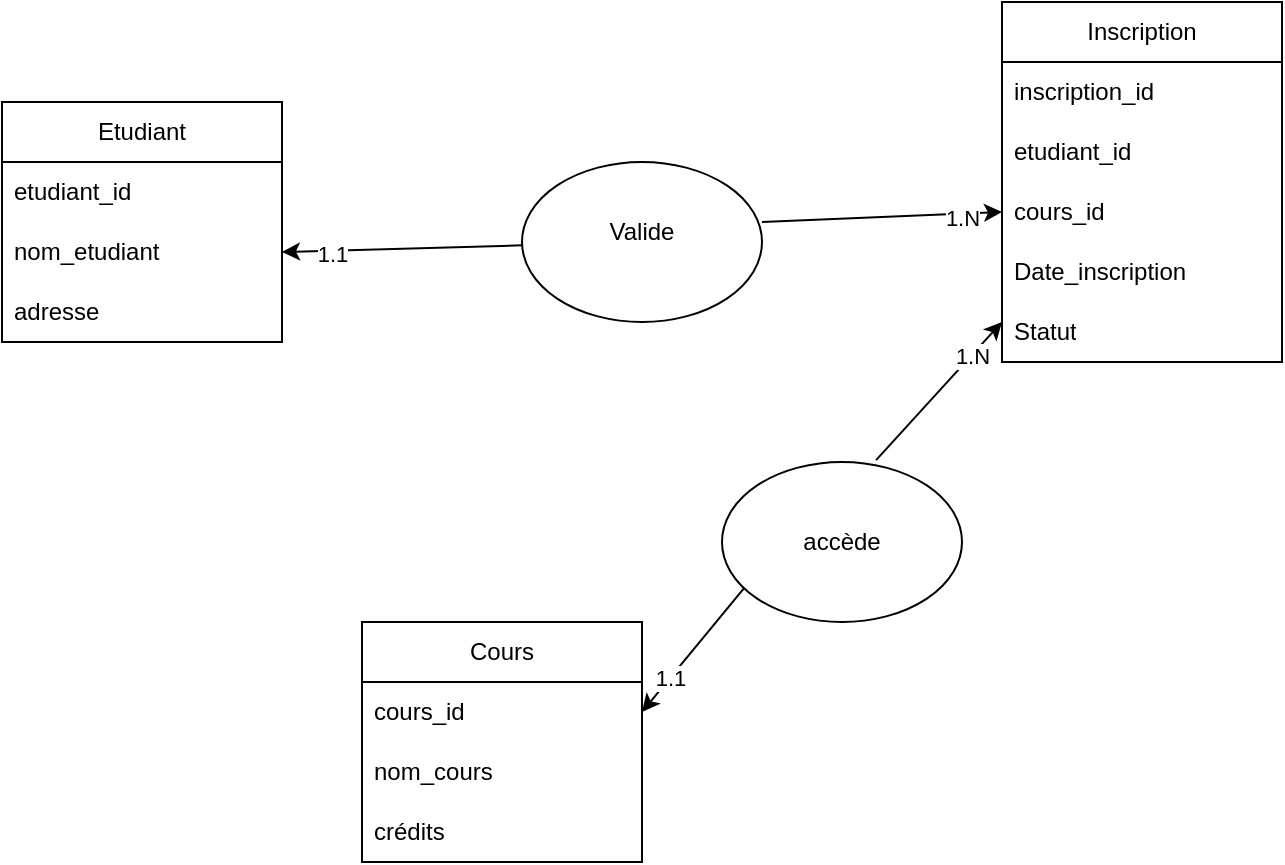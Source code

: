 <mxfile version="24.6.5" type="github">
  <diagram name="Page-1" id="GcaEi_LWb_ihpiTNSkn-">
    <mxGraphModel dx="1112" dy="481" grid="1" gridSize="10" guides="1" tooltips="1" connect="1" arrows="1" fold="1" page="1" pageScale="1" pageWidth="827" pageHeight="1169" math="0" shadow="0">
      <root>
        <mxCell id="0" />
        <mxCell id="1" parent="0" />
        <mxCell id="ELLhmeG_A2bBZwW3M-bB-14" value="Etudiant" style="swimlane;fontStyle=0;childLayout=stackLayout;horizontal=1;startSize=30;horizontalStack=0;resizeParent=1;resizeParentMax=0;resizeLast=0;collapsible=1;marginBottom=0;whiteSpace=wrap;html=1;" parent="1" vertex="1">
          <mxGeometry x="60" y="120" width="140" height="120" as="geometry">
            <mxRectangle x="60" y="120" width="90" height="30" as="alternateBounds" />
          </mxGeometry>
        </mxCell>
        <mxCell id="ELLhmeG_A2bBZwW3M-bB-15" value="etudiant_id" style="text;strokeColor=none;fillColor=none;align=left;verticalAlign=middle;spacingLeft=4;spacingRight=4;overflow=hidden;points=[[0,0.5],[1,0.5]];portConstraint=eastwest;rotatable=0;whiteSpace=wrap;html=1;" parent="ELLhmeG_A2bBZwW3M-bB-14" vertex="1">
          <mxGeometry y="30" width="140" height="30" as="geometry" />
        </mxCell>
        <mxCell id="ELLhmeG_A2bBZwW3M-bB-16" value="nom_etudiant" style="text;strokeColor=none;fillColor=none;align=left;verticalAlign=middle;spacingLeft=4;spacingRight=4;overflow=hidden;points=[[0,0.5],[1,0.5]];portConstraint=eastwest;rotatable=0;whiteSpace=wrap;html=1;" parent="ELLhmeG_A2bBZwW3M-bB-14" vertex="1">
          <mxGeometry y="60" width="140" height="30" as="geometry" />
        </mxCell>
        <mxCell id="ELLhmeG_A2bBZwW3M-bB-17" value="adresse" style="text;strokeColor=none;fillColor=none;align=left;verticalAlign=middle;spacingLeft=4;spacingRight=4;overflow=hidden;points=[[0,0.5],[1,0.5]];portConstraint=eastwest;rotatable=0;whiteSpace=wrap;html=1;" parent="ELLhmeG_A2bBZwW3M-bB-14" vertex="1">
          <mxGeometry y="90" width="140" height="30" as="geometry" />
        </mxCell>
        <mxCell id="ELLhmeG_A2bBZwW3M-bB-18" value="Inscription" style="swimlane;fontStyle=0;childLayout=stackLayout;horizontal=1;startSize=30;horizontalStack=0;resizeParent=1;resizeParentMax=0;resizeLast=0;collapsible=1;marginBottom=0;whiteSpace=wrap;html=1;" parent="1" vertex="1">
          <mxGeometry x="560" y="70" width="140" height="180" as="geometry" />
        </mxCell>
        <mxCell id="ELLhmeG_A2bBZwW3M-bB-19" value="inscription_id" style="text;strokeColor=none;fillColor=none;align=left;verticalAlign=middle;spacingLeft=4;spacingRight=4;overflow=hidden;points=[[0,0.5],[1,0.5]];portConstraint=eastwest;rotatable=0;whiteSpace=wrap;html=1;" parent="ELLhmeG_A2bBZwW3M-bB-18" vertex="1">
          <mxGeometry y="30" width="140" height="30" as="geometry" />
        </mxCell>
        <mxCell id="ELLhmeG_A2bBZwW3M-bB-37" value="etudiant_id" style="text;strokeColor=none;fillColor=none;align=left;verticalAlign=middle;spacingLeft=4;spacingRight=4;overflow=hidden;points=[[0,0.5],[1,0.5]];portConstraint=eastwest;rotatable=0;whiteSpace=wrap;html=1;" parent="ELLhmeG_A2bBZwW3M-bB-18" vertex="1">
          <mxGeometry y="60" width="140" height="30" as="geometry" />
        </mxCell>
        <mxCell id="ELLhmeG_A2bBZwW3M-bB-21" value="cours_id" style="text;strokeColor=none;fillColor=none;align=left;verticalAlign=middle;spacingLeft=4;spacingRight=4;overflow=hidden;points=[[0,0.5],[1,0.5]];portConstraint=eastwest;rotatable=0;whiteSpace=wrap;html=1;" parent="ELLhmeG_A2bBZwW3M-bB-18" vertex="1">
          <mxGeometry y="90" width="140" height="30" as="geometry" />
        </mxCell>
        <mxCell id="ELLhmeG_A2bBZwW3M-bB-30" value="Date_inscription" style="text;strokeColor=none;fillColor=none;align=left;verticalAlign=middle;spacingLeft=4;spacingRight=4;overflow=hidden;points=[[0,0.5],[1,0.5]];portConstraint=eastwest;rotatable=0;whiteSpace=wrap;html=1;" parent="ELLhmeG_A2bBZwW3M-bB-18" vertex="1">
          <mxGeometry y="120" width="140" height="30" as="geometry" />
        </mxCell>
        <mxCell id="ELLhmeG_A2bBZwW3M-bB-29" value="Statut" style="text;strokeColor=none;fillColor=none;align=left;verticalAlign=middle;spacingLeft=4;spacingRight=4;overflow=hidden;points=[[0,0.5],[1,0.5]];portConstraint=eastwest;rotatable=0;whiteSpace=wrap;html=1;" parent="ELLhmeG_A2bBZwW3M-bB-18" vertex="1">
          <mxGeometry y="150" width="140" height="30" as="geometry" />
        </mxCell>
        <mxCell id="ELLhmeG_A2bBZwW3M-bB-22" value="Cours" style="swimlane;fontStyle=0;childLayout=stackLayout;horizontal=1;startSize=30;horizontalStack=0;resizeParent=1;resizeParentMax=0;resizeLast=0;collapsible=1;marginBottom=0;whiteSpace=wrap;html=1;" parent="1" vertex="1">
          <mxGeometry x="240" y="380" width="140" height="120" as="geometry" />
        </mxCell>
        <mxCell id="ELLhmeG_A2bBZwW3M-bB-23" value="cours_id" style="text;strokeColor=none;fillColor=none;align=left;verticalAlign=middle;spacingLeft=4;spacingRight=4;overflow=hidden;points=[[0,0.5],[1,0.5]];portConstraint=eastwest;rotatable=0;whiteSpace=wrap;html=1;" parent="ELLhmeG_A2bBZwW3M-bB-22" vertex="1">
          <mxGeometry y="30" width="140" height="30" as="geometry" />
        </mxCell>
        <mxCell id="ELLhmeG_A2bBZwW3M-bB-24" value="nom_cours" style="text;strokeColor=none;fillColor=none;align=left;verticalAlign=middle;spacingLeft=4;spacingRight=4;overflow=hidden;points=[[0,0.5],[1,0.5]];portConstraint=eastwest;rotatable=0;whiteSpace=wrap;html=1;" parent="ELLhmeG_A2bBZwW3M-bB-22" vertex="1">
          <mxGeometry y="60" width="140" height="30" as="geometry" />
        </mxCell>
        <mxCell id="ELLhmeG_A2bBZwW3M-bB-25" value="crédits" style="text;strokeColor=none;fillColor=none;align=left;verticalAlign=middle;spacingLeft=4;spacingRight=4;overflow=hidden;points=[[0,0.5],[1,0.5]];portConstraint=eastwest;rotatable=0;whiteSpace=wrap;html=1;" parent="ELLhmeG_A2bBZwW3M-bB-22" vertex="1">
          <mxGeometry y="90" width="140" height="30" as="geometry" />
        </mxCell>
        <mxCell id="ELLhmeG_A2bBZwW3M-bB-44" style="edgeStyle=orthogonalEdgeStyle;rounded=0;orthogonalLoop=1;jettySize=auto;html=1;exitX=1;exitY=0.5;exitDx=0;exitDy=0;" parent="ELLhmeG_A2bBZwW3M-bB-22" source="ELLhmeG_A2bBZwW3M-bB-25" target="ELLhmeG_A2bBZwW3M-bB-25" edge="1">
          <mxGeometry relative="1" as="geometry" />
        </mxCell>
        <mxCell id="ELLhmeG_A2bBZwW3M-bB-33" value="" style="ellipse;whiteSpace=wrap;html=1;" parent="1" vertex="1">
          <mxGeometry x="320" y="150" width="120" height="80" as="geometry" />
        </mxCell>
        <mxCell id="ELLhmeG_A2bBZwW3M-bB-34" value="" style="endArrow=classic;html=1;rounded=0;entryX=0;entryY=0.5;entryDx=0;entryDy=0;" parent="1" edge="1">
          <mxGeometry width="50" height="50" relative="1" as="geometry">
            <mxPoint x="440" y="180" as="sourcePoint" />
            <mxPoint x="560" y="175" as="targetPoint" />
          </mxGeometry>
        </mxCell>
        <mxCell id="ELLhmeG_A2bBZwW3M-bB-38" value="1.N" style="edgeLabel;html=1;align=center;verticalAlign=middle;resizable=0;points=[];" parent="ELLhmeG_A2bBZwW3M-bB-34" vertex="1" connectable="0">
          <mxGeometry x="0.665" y="-2" relative="1" as="geometry">
            <mxPoint as="offset" />
          </mxGeometry>
        </mxCell>
        <mxCell id="ELLhmeG_A2bBZwW3M-bB-35" value="Valide" style="text;html=1;align=center;verticalAlign=middle;whiteSpace=wrap;rounded=0;" parent="1" vertex="1">
          <mxGeometry x="350" y="170" width="60" height="30" as="geometry" />
        </mxCell>
        <mxCell id="ELLhmeG_A2bBZwW3M-bB-36" value="" style="endArrow=classic;html=1;rounded=0;entryX=1;entryY=0.5;entryDx=0;entryDy=0;" parent="1" source="ELLhmeG_A2bBZwW3M-bB-33" target="ELLhmeG_A2bBZwW3M-bB-16" edge="1">
          <mxGeometry width="50" height="50" relative="1" as="geometry">
            <mxPoint x="230" y="230" as="sourcePoint" />
            <mxPoint x="280" y="180" as="targetPoint" />
          </mxGeometry>
        </mxCell>
        <mxCell id="ELLhmeG_A2bBZwW3M-bB-39" value="1.1" style="edgeLabel;html=1;align=center;verticalAlign=middle;resizable=0;points=[];" parent="ELLhmeG_A2bBZwW3M-bB-36" vertex="1" connectable="0">
          <mxGeometry x="0.584" y="1" relative="1" as="geometry">
            <mxPoint as="offset" />
          </mxGeometry>
        </mxCell>
        <mxCell id="ELLhmeG_A2bBZwW3M-bB-40" value="accède" style="ellipse;whiteSpace=wrap;html=1;" parent="1" vertex="1">
          <mxGeometry x="420" y="300" width="120" height="80" as="geometry" />
        </mxCell>
        <mxCell id="ELLhmeG_A2bBZwW3M-bB-46" value="" style="endArrow=classic;html=1;rounded=0;exitX=0.642;exitY=-0.012;exitDx=0;exitDy=0;exitPerimeter=0;" parent="1" source="ELLhmeG_A2bBZwW3M-bB-40" edge="1">
          <mxGeometry width="50" height="50" relative="1" as="geometry">
            <mxPoint x="510" y="280" as="sourcePoint" />
            <mxPoint x="560" y="230" as="targetPoint" />
          </mxGeometry>
        </mxCell>
        <mxCell id="ELLhmeG_A2bBZwW3M-bB-51" value="1.N" style="edgeLabel;html=1;align=center;verticalAlign=middle;resizable=0;points=[];" parent="ELLhmeG_A2bBZwW3M-bB-46" vertex="1" connectable="0">
          <mxGeometry x="0.515" relative="1" as="geometry">
            <mxPoint as="offset" />
          </mxGeometry>
        </mxCell>
        <mxCell id="ELLhmeG_A2bBZwW3M-bB-49" value="" style="endArrow=classic;html=1;rounded=0;exitX=0.092;exitY=0.788;exitDx=0;exitDy=0;exitPerimeter=0;entryX=1;entryY=0.5;entryDx=0;entryDy=0;" parent="1" source="ELLhmeG_A2bBZwW3M-bB-40" target="ELLhmeG_A2bBZwW3M-bB-23" edge="1">
          <mxGeometry width="50" height="50" relative="1" as="geometry">
            <mxPoint x="410" y="460" as="sourcePoint" />
            <mxPoint x="460" y="410" as="targetPoint" />
          </mxGeometry>
        </mxCell>
        <mxCell id="ELLhmeG_A2bBZwW3M-bB-50" value="1.1" style="edgeLabel;html=1;align=center;verticalAlign=middle;resizable=0;points=[];" parent="ELLhmeG_A2bBZwW3M-bB-49" vertex="1" connectable="0">
          <mxGeometry x="0.451" relative="1" as="geometry">
            <mxPoint as="offset" />
          </mxGeometry>
        </mxCell>
      </root>
    </mxGraphModel>
  </diagram>
</mxfile>
